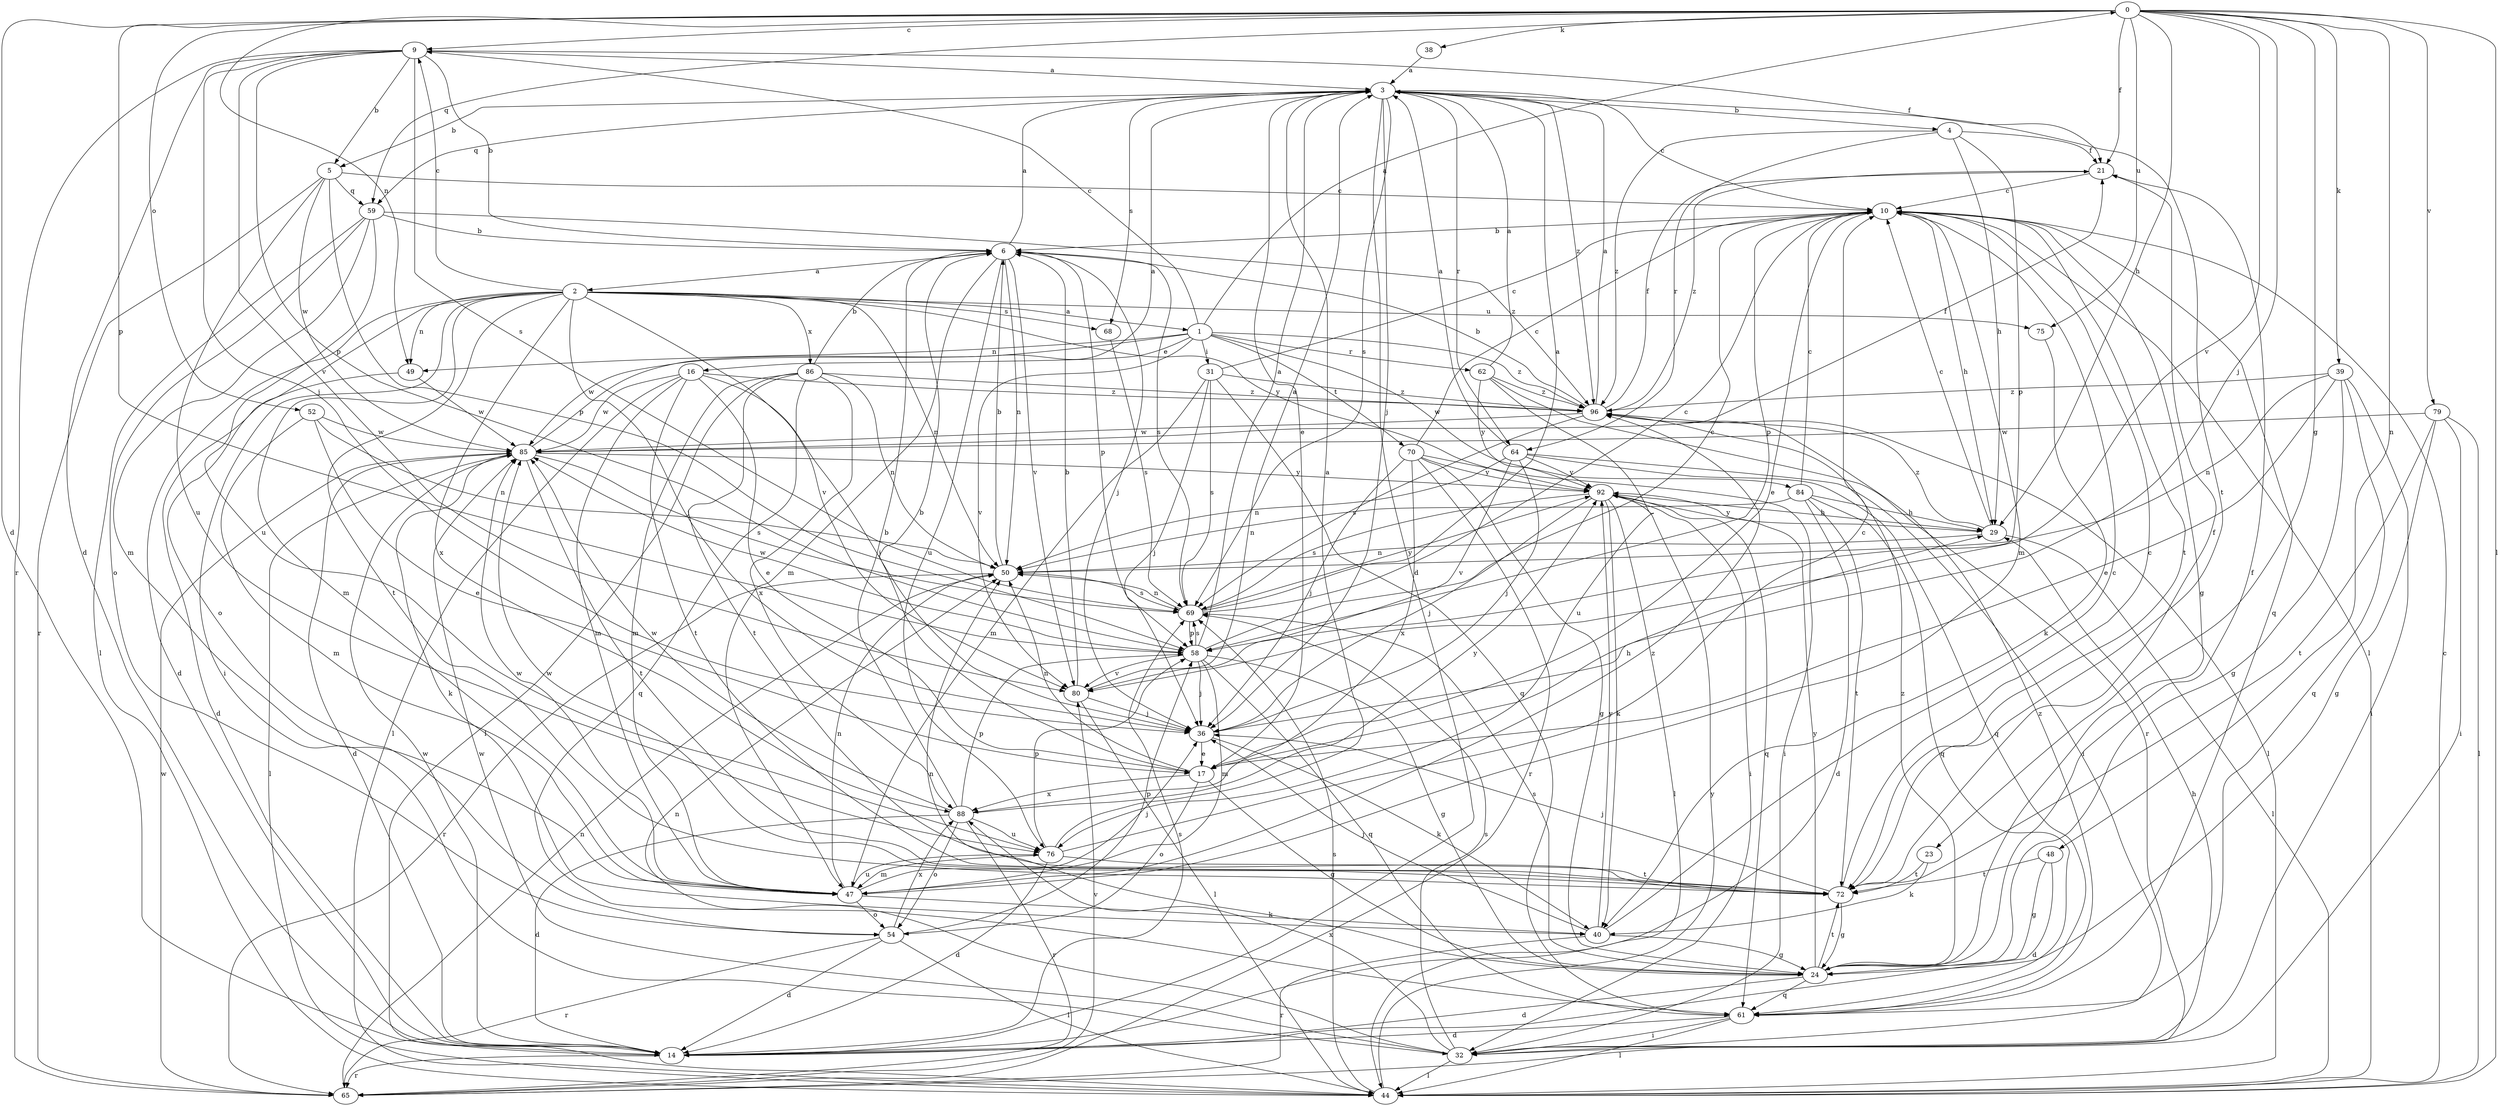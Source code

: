 strict digraph  {
0;
1;
2;
3;
4;
5;
6;
9;
10;
14;
16;
17;
21;
23;
24;
29;
31;
32;
36;
38;
39;
40;
44;
47;
48;
49;
50;
52;
54;
58;
59;
61;
62;
64;
65;
68;
69;
70;
72;
75;
76;
79;
80;
84;
85;
86;
88;
92;
96;
0 -> 9  [label=c];
0 -> 14  [label=d];
0 -> 21  [label=f];
0 -> 23  [label=g];
0 -> 29  [label=h];
0 -> 36  [label=j];
0 -> 38  [label=k];
0 -> 39  [label=k];
0 -> 44  [label=l];
0 -> 48  [label=n];
0 -> 49  [label=n];
0 -> 52  [label=o];
0 -> 58  [label=p];
0 -> 59  [label=q];
0 -> 75  [label=u];
0 -> 79  [label=v];
0 -> 80  [label=v];
1 -> 0  [label=a];
1 -> 9  [label=c];
1 -> 16  [label=e];
1 -> 31  [label=i];
1 -> 49  [label=n];
1 -> 62  [label=r];
1 -> 70  [label=t];
1 -> 80  [label=v];
1 -> 84  [label=w];
1 -> 85  [label=w];
1 -> 96  [label=z];
2 -> 1  [label=a];
2 -> 9  [label=c];
2 -> 14  [label=d];
2 -> 32  [label=i];
2 -> 36  [label=j];
2 -> 47  [label=m];
2 -> 49  [label=n];
2 -> 50  [label=n];
2 -> 54  [label=o];
2 -> 68  [label=s];
2 -> 72  [label=t];
2 -> 75  [label=u];
2 -> 80  [label=v];
2 -> 86  [label=x];
2 -> 88  [label=x];
2 -> 92  [label=y];
3 -> 4  [label=b];
3 -> 5  [label=b];
3 -> 10  [label=c];
3 -> 14  [label=d];
3 -> 17  [label=e];
3 -> 36  [label=j];
3 -> 59  [label=q];
3 -> 64  [label=r];
3 -> 68  [label=s];
3 -> 69  [label=s];
3 -> 72  [label=t];
3 -> 96  [label=z];
4 -> 21  [label=f];
4 -> 29  [label=h];
4 -> 58  [label=p];
4 -> 64  [label=r];
4 -> 96  [label=z];
5 -> 10  [label=c];
5 -> 58  [label=p];
5 -> 59  [label=q];
5 -> 65  [label=r];
5 -> 76  [label=u];
5 -> 85  [label=w];
6 -> 2  [label=a];
6 -> 3  [label=a];
6 -> 36  [label=j];
6 -> 47  [label=m];
6 -> 50  [label=n];
6 -> 58  [label=p];
6 -> 69  [label=s];
6 -> 76  [label=u];
6 -> 80  [label=v];
9 -> 3  [label=a];
9 -> 5  [label=b];
9 -> 6  [label=b];
9 -> 14  [label=d];
9 -> 21  [label=f];
9 -> 36  [label=j];
9 -> 58  [label=p];
9 -> 65  [label=r];
9 -> 69  [label=s];
9 -> 80  [label=v];
10 -> 6  [label=b];
10 -> 17  [label=e];
10 -> 24  [label=g];
10 -> 29  [label=h];
10 -> 44  [label=l];
10 -> 47  [label=m];
10 -> 58  [label=p];
10 -> 61  [label=q];
10 -> 72  [label=t];
14 -> 65  [label=r];
14 -> 69  [label=s];
14 -> 85  [label=w];
16 -> 17  [label=e];
16 -> 36  [label=j];
16 -> 44  [label=l];
16 -> 47  [label=m];
16 -> 72  [label=t];
16 -> 85  [label=w];
16 -> 96  [label=z];
17 -> 6  [label=b];
17 -> 24  [label=g];
17 -> 29  [label=h];
17 -> 50  [label=n];
17 -> 54  [label=o];
17 -> 88  [label=x];
21 -> 10  [label=c];
21 -> 96  [label=z];
23 -> 40  [label=k];
23 -> 72  [label=t];
24 -> 14  [label=d];
24 -> 21  [label=f];
24 -> 50  [label=n];
24 -> 61  [label=q];
24 -> 69  [label=s];
24 -> 72  [label=t];
24 -> 92  [label=y];
24 -> 96  [label=z];
29 -> 10  [label=c];
29 -> 44  [label=l];
29 -> 50  [label=n];
29 -> 92  [label=y];
29 -> 96  [label=z];
31 -> 10  [label=c];
31 -> 36  [label=j];
31 -> 47  [label=m];
31 -> 61  [label=q];
31 -> 69  [label=s];
31 -> 96  [label=z];
32 -> 29  [label=h];
32 -> 44  [label=l];
32 -> 50  [label=n];
32 -> 69  [label=s];
32 -> 85  [label=w];
32 -> 88  [label=x];
36 -> 17  [label=e];
36 -> 40  [label=k];
38 -> 3  [label=a];
39 -> 17  [label=e];
39 -> 24  [label=g];
39 -> 32  [label=i];
39 -> 50  [label=n];
39 -> 61  [label=q];
39 -> 96  [label=z];
40 -> 10  [label=c];
40 -> 24  [label=g];
40 -> 36  [label=j];
40 -> 65  [label=r];
40 -> 92  [label=y];
44 -> 10  [label=c];
44 -> 69  [label=s];
44 -> 92  [label=y];
47 -> 36  [label=j];
47 -> 40  [label=k];
47 -> 50  [label=n];
47 -> 54  [label=o];
47 -> 76  [label=u];
47 -> 85  [label=w];
47 -> 96  [label=z];
48 -> 14  [label=d];
48 -> 24  [label=g];
48 -> 72  [label=t];
49 -> 14  [label=d];
49 -> 85  [label=w];
50 -> 6  [label=b];
50 -> 65  [label=r];
50 -> 69  [label=s];
52 -> 17  [label=e];
52 -> 47  [label=m];
52 -> 50  [label=n];
52 -> 85  [label=w];
54 -> 14  [label=d];
54 -> 44  [label=l];
54 -> 58  [label=p];
54 -> 65  [label=r];
54 -> 88  [label=x];
58 -> 3  [label=a];
58 -> 10  [label=c];
58 -> 24  [label=g];
58 -> 36  [label=j];
58 -> 47  [label=m];
58 -> 61  [label=q];
58 -> 69  [label=s];
58 -> 80  [label=v];
58 -> 85  [label=w];
59 -> 6  [label=b];
59 -> 44  [label=l];
59 -> 47  [label=m];
59 -> 54  [label=o];
59 -> 76  [label=u];
59 -> 96  [label=z];
61 -> 14  [label=d];
61 -> 32  [label=i];
61 -> 44  [label=l];
61 -> 96  [label=z];
62 -> 3  [label=a];
62 -> 65  [label=r];
62 -> 76  [label=u];
62 -> 92  [label=y];
62 -> 96  [label=z];
64 -> 3  [label=a];
64 -> 32  [label=i];
64 -> 36  [label=j];
64 -> 50  [label=n];
64 -> 61  [label=q];
64 -> 80  [label=v];
64 -> 92  [label=y];
65 -> 50  [label=n];
65 -> 80  [label=v];
65 -> 85  [label=w];
68 -> 69  [label=s];
69 -> 3  [label=a];
69 -> 10  [label=c];
69 -> 50  [label=n];
69 -> 58  [label=p];
69 -> 92  [label=y];
70 -> 10  [label=c];
70 -> 24  [label=g];
70 -> 32  [label=i];
70 -> 36  [label=j];
70 -> 65  [label=r];
70 -> 88  [label=x];
70 -> 92  [label=y];
72 -> 10  [label=c];
72 -> 21  [label=f];
72 -> 24  [label=g];
72 -> 36  [label=j];
72 -> 85  [label=w];
75 -> 40  [label=k];
76 -> 3  [label=a];
76 -> 10  [label=c];
76 -> 14  [label=d];
76 -> 47  [label=m];
76 -> 58  [label=p];
76 -> 72  [label=t];
79 -> 24  [label=g];
79 -> 32  [label=i];
79 -> 44  [label=l];
79 -> 72  [label=t];
79 -> 85  [label=w];
80 -> 3  [label=a];
80 -> 6  [label=b];
80 -> 36  [label=j];
80 -> 44  [label=l];
84 -> 10  [label=c];
84 -> 14  [label=d];
84 -> 29  [label=h];
84 -> 50  [label=n];
84 -> 61  [label=q];
84 -> 72  [label=t];
85 -> 3  [label=a];
85 -> 14  [label=d];
85 -> 21  [label=f];
85 -> 40  [label=k];
85 -> 44  [label=l];
85 -> 69  [label=s];
85 -> 72  [label=t];
85 -> 92  [label=y];
86 -> 6  [label=b];
86 -> 44  [label=l];
86 -> 47  [label=m];
86 -> 50  [label=n];
86 -> 61  [label=q];
86 -> 72  [label=t];
86 -> 88  [label=x];
86 -> 96  [label=z];
88 -> 6  [label=b];
88 -> 14  [label=d];
88 -> 54  [label=o];
88 -> 58  [label=p];
88 -> 65  [label=r];
88 -> 76  [label=u];
88 -> 85  [label=w];
88 -> 92  [label=y];
92 -> 29  [label=h];
92 -> 32  [label=i];
92 -> 36  [label=j];
92 -> 40  [label=k];
92 -> 44  [label=l];
92 -> 61  [label=q];
92 -> 69  [label=s];
96 -> 3  [label=a];
96 -> 6  [label=b];
96 -> 21  [label=f];
96 -> 44  [label=l];
96 -> 69  [label=s];
96 -> 85  [label=w];
}
